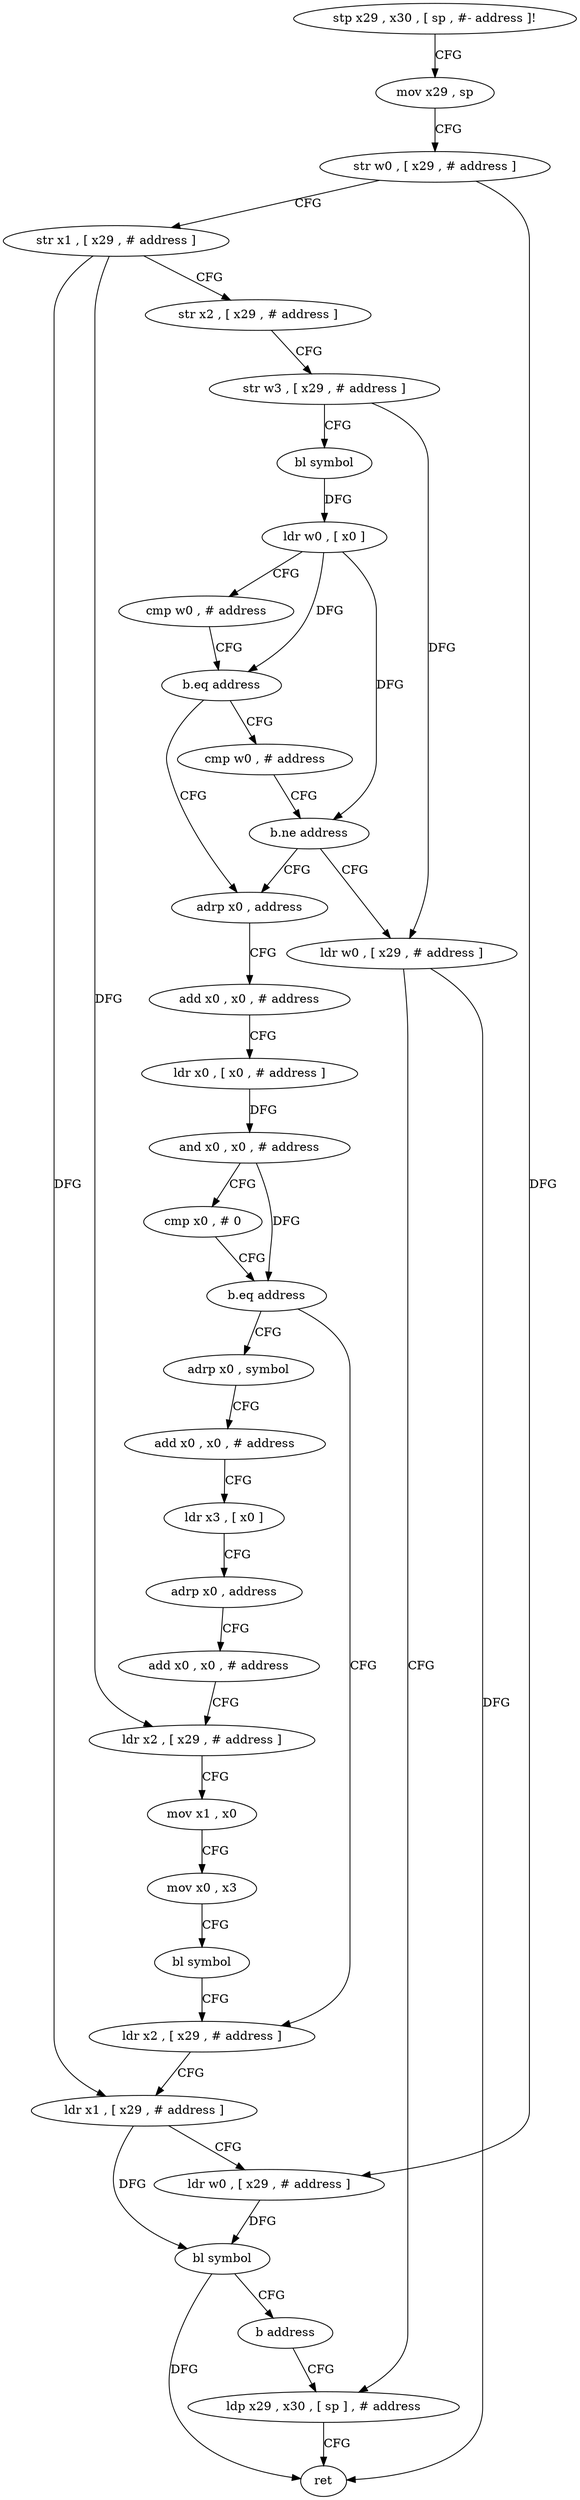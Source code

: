 digraph "func" {
"4261352" [label = "stp x29 , x30 , [ sp , #- address ]!" ]
"4261356" [label = "mov x29 , sp" ]
"4261360" [label = "str w0 , [ x29 , # address ]" ]
"4261364" [label = "str x1 , [ x29 , # address ]" ]
"4261368" [label = "str x2 , [ x29 , # address ]" ]
"4261372" [label = "str w3 , [ x29 , # address ]" ]
"4261376" [label = "bl symbol" ]
"4261380" [label = "ldr w0 , [ x0 ]" ]
"4261384" [label = "cmp w0 , # address" ]
"4261388" [label = "b.eq address" ]
"4261400" [label = "adrp x0 , address" ]
"4261392" [label = "cmp w0 , # address" ]
"4261404" [label = "add x0 , x0 , # address" ]
"4261408" [label = "ldr x0 , [ x0 , # address ]" ]
"4261412" [label = "and x0 , x0 , # address" ]
"4261416" [label = "cmp x0 , # 0" ]
"4261420" [label = "b.eq address" ]
"4261460" [label = "ldr x2 , [ x29 , # address ]" ]
"4261424" [label = "adrp x0 , symbol" ]
"4261396" [label = "b.ne address" ]
"4261480" [label = "ldr w0 , [ x29 , # address ]" ]
"4261464" [label = "ldr x1 , [ x29 , # address ]" ]
"4261468" [label = "ldr w0 , [ x29 , # address ]" ]
"4261472" [label = "bl symbol" ]
"4261476" [label = "b address" ]
"4261484" [label = "ldp x29 , x30 , [ sp ] , # address" ]
"4261428" [label = "add x0 , x0 , # address" ]
"4261432" [label = "ldr x3 , [ x0 ]" ]
"4261436" [label = "adrp x0 , address" ]
"4261440" [label = "add x0 , x0 , # address" ]
"4261444" [label = "ldr x2 , [ x29 , # address ]" ]
"4261448" [label = "mov x1 , x0" ]
"4261452" [label = "mov x0 , x3" ]
"4261456" [label = "bl symbol" ]
"4261488" [label = "ret" ]
"4261352" -> "4261356" [ label = "CFG" ]
"4261356" -> "4261360" [ label = "CFG" ]
"4261360" -> "4261364" [ label = "CFG" ]
"4261360" -> "4261468" [ label = "DFG" ]
"4261364" -> "4261368" [ label = "CFG" ]
"4261364" -> "4261464" [ label = "DFG" ]
"4261364" -> "4261444" [ label = "DFG" ]
"4261368" -> "4261372" [ label = "CFG" ]
"4261372" -> "4261376" [ label = "CFG" ]
"4261372" -> "4261480" [ label = "DFG" ]
"4261376" -> "4261380" [ label = "DFG" ]
"4261380" -> "4261384" [ label = "CFG" ]
"4261380" -> "4261388" [ label = "DFG" ]
"4261380" -> "4261396" [ label = "DFG" ]
"4261384" -> "4261388" [ label = "CFG" ]
"4261388" -> "4261400" [ label = "CFG" ]
"4261388" -> "4261392" [ label = "CFG" ]
"4261400" -> "4261404" [ label = "CFG" ]
"4261392" -> "4261396" [ label = "CFG" ]
"4261404" -> "4261408" [ label = "CFG" ]
"4261408" -> "4261412" [ label = "DFG" ]
"4261412" -> "4261416" [ label = "CFG" ]
"4261412" -> "4261420" [ label = "DFG" ]
"4261416" -> "4261420" [ label = "CFG" ]
"4261420" -> "4261460" [ label = "CFG" ]
"4261420" -> "4261424" [ label = "CFG" ]
"4261460" -> "4261464" [ label = "CFG" ]
"4261424" -> "4261428" [ label = "CFG" ]
"4261396" -> "4261480" [ label = "CFG" ]
"4261396" -> "4261400" [ label = "CFG" ]
"4261480" -> "4261484" [ label = "CFG" ]
"4261480" -> "4261488" [ label = "DFG" ]
"4261464" -> "4261468" [ label = "CFG" ]
"4261464" -> "4261472" [ label = "DFG" ]
"4261468" -> "4261472" [ label = "DFG" ]
"4261472" -> "4261476" [ label = "CFG" ]
"4261472" -> "4261488" [ label = "DFG" ]
"4261476" -> "4261484" [ label = "CFG" ]
"4261484" -> "4261488" [ label = "CFG" ]
"4261428" -> "4261432" [ label = "CFG" ]
"4261432" -> "4261436" [ label = "CFG" ]
"4261436" -> "4261440" [ label = "CFG" ]
"4261440" -> "4261444" [ label = "CFG" ]
"4261444" -> "4261448" [ label = "CFG" ]
"4261448" -> "4261452" [ label = "CFG" ]
"4261452" -> "4261456" [ label = "CFG" ]
"4261456" -> "4261460" [ label = "CFG" ]
}

